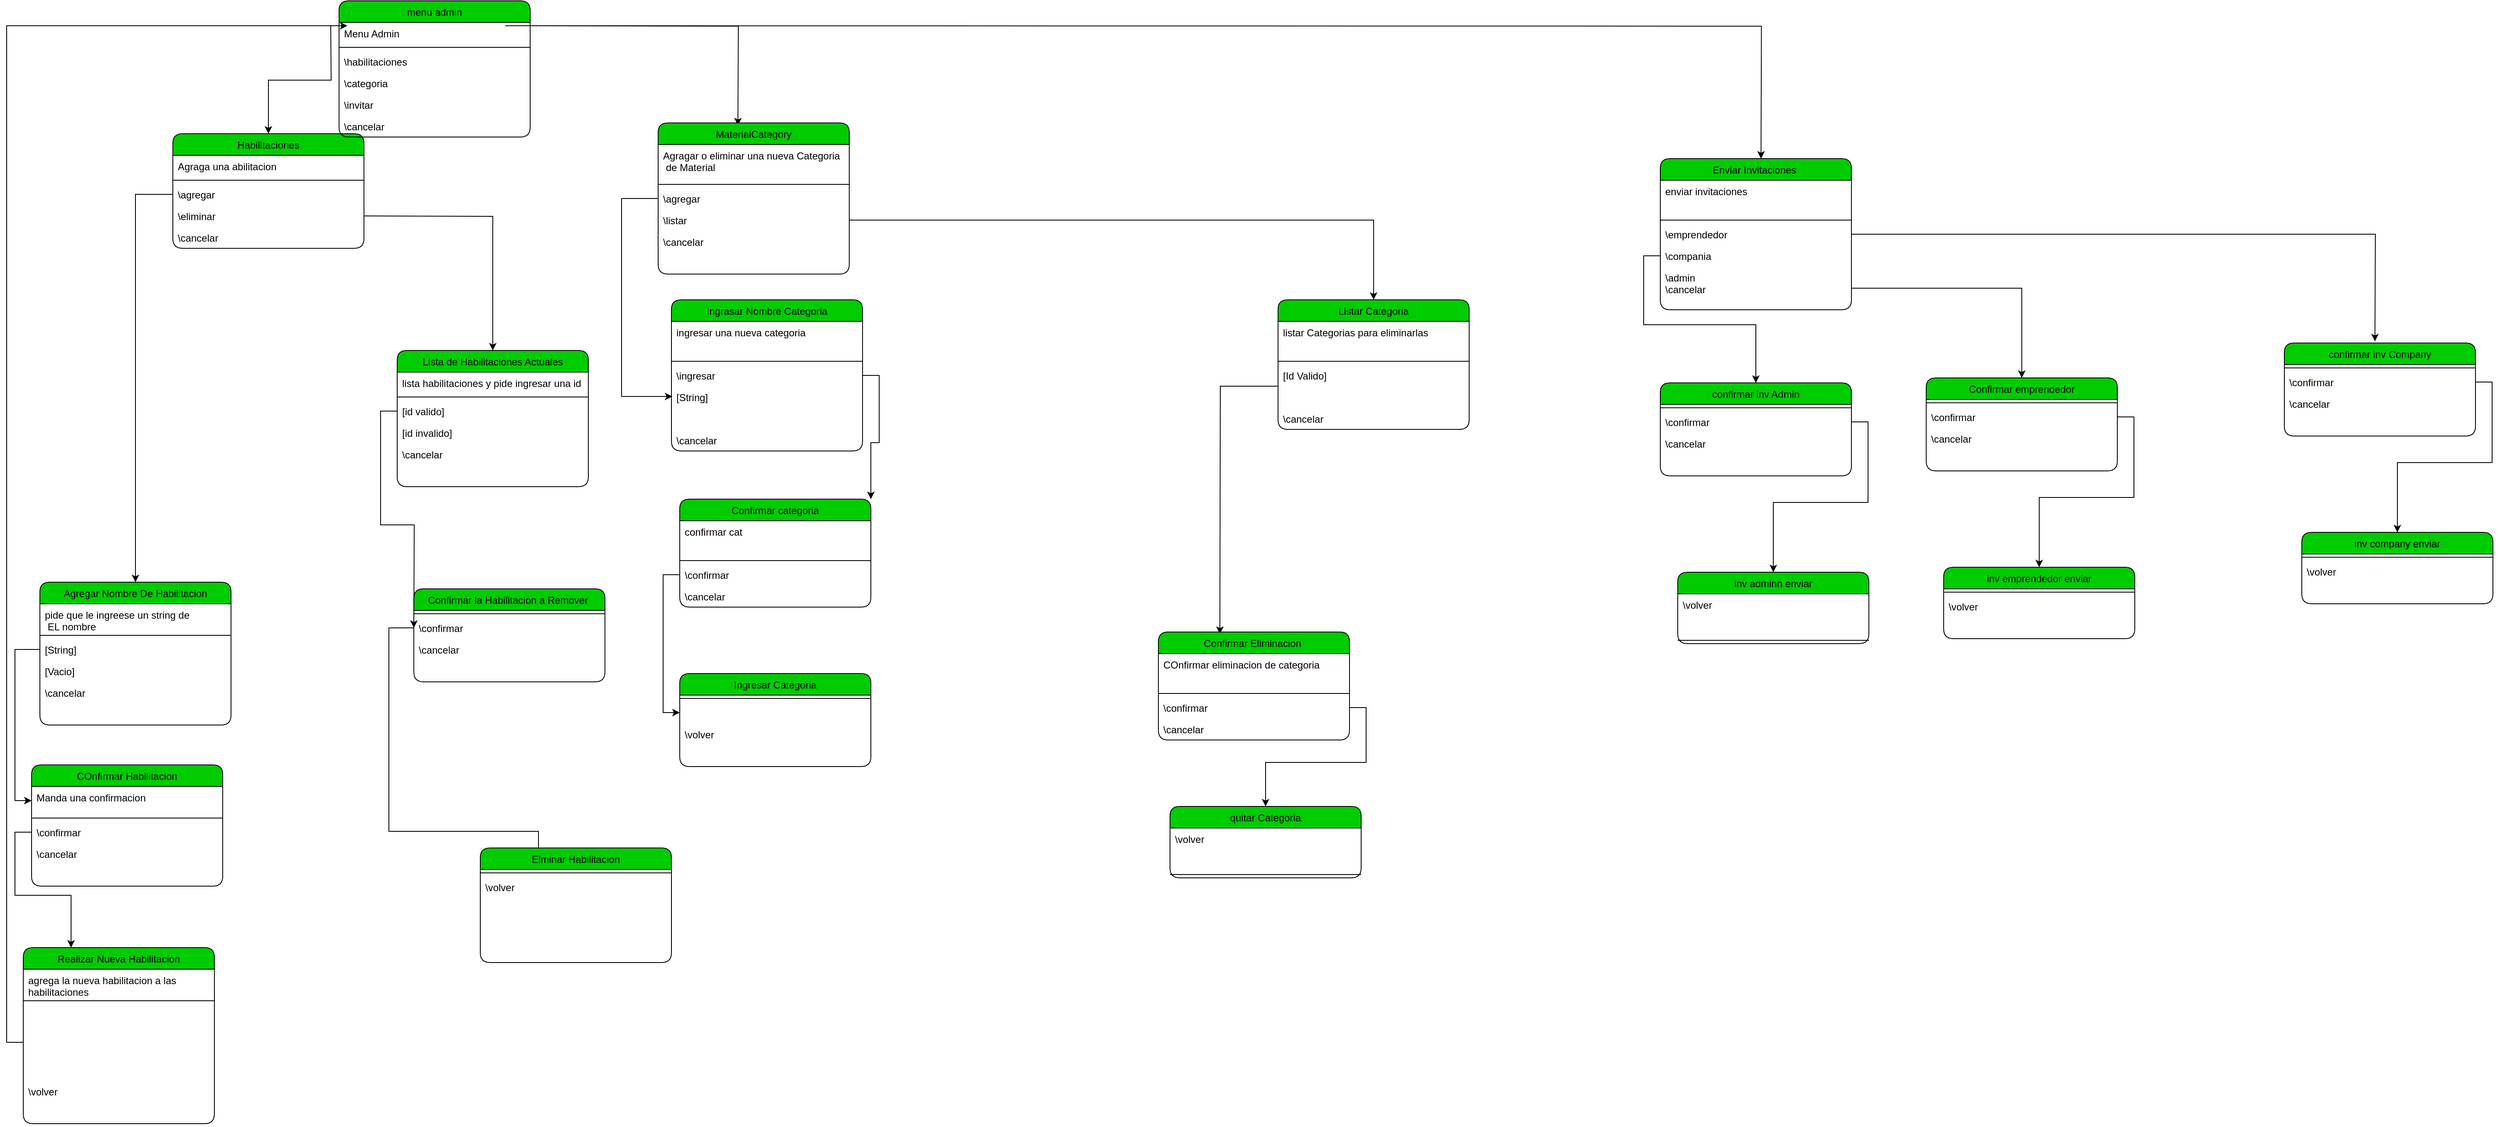 <mxfile>
    <diagram id="mPKJ3FenNkRVNyLMQ8Y0" name="Page-1">
        <mxGraphModel dx="1631" dy="470" grid="1" gridSize="10" guides="1" tooltips="1" connect="1" arrows="1" fold="1" page="1" pageScale="1" pageWidth="827" pageHeight="1169" math="0" shadow="0">
            <root>
                <mxCell id="0"/>
                <mxCell id="1" parent="0"/>
                <mxCell id="11" style="edgeStyle=orthogonalEdgeStyle;rounded=0;orthogonalLoop=1;jettySize=auto;html=1;" parent="1" target="3" edge="1">
                    <mxGeometry relative="1" as="geometry">
                        <mxPoint x="130" y="30" as="sourcePoint"/>
                    </mxGeometry>
                </mxCell>
                <mxCell id="28" style="edgeStyle=orthogonalEdgeStyle;rounded=0;orthogonalLoop=1;jettySize=auto;html=1;" parent="1" edge="1">
                    <mxGeometry relative="1" as="geometry">
                        <mxPoint x="620" y="150" as="targetPoint"/>
                        <mxPoint x="340" y="30" as="sourcePoint"/>
                    </mxGeometry>
                </mxCell>
                <mxCell id="123" style="edgeStyle=orthogonalEdgeStyle;rounded=0;orthogonalLoop=1;jettySize=auto;html=1;" parent="1" edge="1">
                    <mxGeometry relative="1" as="geometry">
                        <mxPoint x="1851.176" y="190" as="targetPoint"/>
                        <mxPoint x="380" y="30" as="sourcePoint"/>
                    </mxGeometry>
                </mxCell>
                <mxCell id="3" value="Habilitaciones" style="swimlane;fontStyle=0;childLayout=stackLayout;horizontal=1;startSize=26;fillColor=#00CC00;horizontalStack=0;resizeParent=1;resizeParentMax=0;resizeLast=0;collapsible=1;marginBottom=0;rounded=1;" parent="1" vertex="1">
                    <mxGeometry x="-60" y="160" width="230" height="138" as="geometry"/>
                </mxCell>
                <mxCell id="4" value="Agraga una abilitacion " style="text;strokeColor=none;fillColor=none;align=left;verticalAlign=top;spacingLeft=4;spacingRight=4;overflow=hidden;rotatable=0;points=[[0,0.5],[1,0.5]];portConstraint=eastwest;" parent="3" vertex="1">
                    <mxGeometry y="26" width="230" height="26" as="geometry"/>
                </mxCell>
                <mxCell id="5" value="" style="line;strokeWidth=1;fillColor=none;align=left;verticalAlign=middle;spacingTop=-1;spacingLeft=3;spacingRight=3;rotatable=0;labelPosition=right;points=[];portConstraint=eastwest;rounded=1;" parent="3" vertex="1">
                    <mxGeometry y="52" width="230" height="8" as="geometry"/>
                </mxCell>
                <mxCell id="6" value="\agregar" style="text;strokeColor=none;fillColor=none;align=left;verticalAlign=top;spacingLeft=4;spacingRight=4;overflow=hidden;rotatable=0;points=[[0,0.5],[1,0.5]];portConstraint=eastwest;" parent="3" vertex="1">
                    <mxGeometry y="60" width="230" height="26" as="geometry"/>
                </mxCell>
                <mxCell id="160" value="\eliminar" style="text;strokeColor=none;fillColor=none;align=left;verticalAlign=top;spacingLeft=4;spacingRight=4;overflow=hidden;rotatable=0;points=[[0,0.5],[1,0.5]];portConstraint=eastwest;" parent="3" vertex="1">
                    <mxGeometry y="86" width="230" height="26" as="geometry"/>
                </mxCell>
                <mxCell id="8" value="\cancelar" style="text;strokeColor=none;fillColor=none;align=left;verticalAlign=top;spacingLeft=4;spacingRight=4;overflow=hidden;rotatable=0;points=[[0,0.5],[1,0.5]];portConstraint=eastwest;" parent="3" vertex="1">
                    <mxGeometry y="112" width="230" height="26" as="geometry"/>
                </mxCell>
                <mxCell id="12" value="Lista de Habilitaciones Actuales" style="swimlane;fontStyle=0;childLayout=stackLayout;horizontal=1;startSize=26;fillColor=#00CC00;horizontalStack=0;resizeParent=1;resizeParentMax=0;resizeLast=0;collapsible=1;marginBottom=0;rounded=1;" parent="1" vertex="1">
                    <mxGeometry x="210" y="421" width="230" height="164" as="geometry"/>
                </mxCell>
                <mxCell id="13" value="lista habilitaciones y pide ingresar una id" style="text;strokeColor=none;fillColor=none;align=left;verticalAlign=top;spacingLeft=4;spacingRight=4;overflow=hidden;rotatable=0;points=[[0,0.5],[1,0.5]];portConstraint=eastwest;" parent="12" vertex="1">
                    <mxGeometry y="26" width="230" height="26" as="geometry"/>
                </mxCell>
                <mxCell id="14" value="" style="line;strokeWidth=1;fillColor=none;align=left;verticalAlign=middle;spacingTop=-1;spacingLeft=3;spacingRight=3;rotatable=0;labelPosition=right;points=[];portConstraint=eastwest;rounded=1;" parent="12" vertex="1">
                    <mxGeometry y="52" width="230" height="8" as="geometry"/>
                </mxCell>
                <mxCell id="15" value="[id valido]" style="text;strokeColor=none;fillColor=none;align=left;verticalAlign=top;spacingLeft=4;spacingRight=4;overflow=hidden;rotatable=0;points=[[0,0.5],[1,0.5]];portConstraint=eastwest;" parent="12" vertex="1">
                    <mxGeometry y="60" width="230" height="26" as="geometry"/>
                </mxCell>
                <mxCell id="16" value="[id invalido]" style="text;strokeColor=none;fillColor=none;align=left;verticalAlign=top;spacingLeft=4;spacingRight=4;overflow=hidden;rotatable=0;points=[[0,0.5],[1,0.5]];portConstraint=eastwest;" parent="12" vertex="1">
                    <mxGeometry y="86" width="230" height="26" as="geometry"/>
                </mxCell>
                <mxCell id="17" value="\cancelar" style="text;strokeColor=none;fillColor=none;align=left;verticalAlign=top;spacingLeft=4;spacingRight=4;overflow=hidden;rotatable=0;points=[[0,0.5],[1,0.5]];portConstraint=eastwest;" parent="12" vertex="1">
                    <mxGeometry y="112" width="230" height="52" as="geometry"/>
                </mxCell>
                <mxCell id="26" style="edgeStyle=orthogonalEdgeStyle;rounded=0;orthogonalLoop=1;jettySize=auto;html=1;entryX=0.5;entryY=0;entryDx=0;entryDy=0;" parent="1" source="6" target="36" edge="1">
                    <mxGeometry relative="1" as="geometry">
                        <mxPoint x="-102.5" y="421" as="targetPoint"/>
                    </mxGeometry>
                </mxCell>
                <mxCell id="27" style="edgeStyle=orthogonalEdgeStyle;rounded=0;orthogonalLoop=1;jettySize=auto;html=1;" parent="1" target="12" edge="1">
                    <mxGeometry relative="1" as="geometry">
                        <mxPoint x="170" y="259.0" as="sourcePoint"/>
                    </mxGeometry>
                </mxCell>
                <mxCell id="29" value="MaterialCategory" style="swimlane;fontStyle=0;childLayout=stackLayout;horizontal=1;startSize=26;fillColor=#00CC00;horizontalStack=0;resizeParent=1;resizeParentMax=0;resizeLast=0;collapsible=1;marginBottom=0;rounded=1;" parent="1" vertex="1">
                    <mxGeometry x="524" y="147" width="230" height="182" as="geometry"/>
                </mxCell>
                <mxCell id="30" value="Agragar o eliminar una nueva Categoria&#10; de Material" style="text;strokeColor=none;fillColor=none;align=left;verticalAlign=top;spacingLeft=4;spacingRight=4;overflow=hidden;rotatable=0;points=[[0,0.5],[1,0.5]];portConstraint=eastwest;" parent="29" vertex="1">
                    <mxGeometry y="26" width="230" height="44" as="geometry"/>
                </mxCell>
                <mxCell id="31" value="" style="line;strokeWidth=1;fillColor=none;align=left;verticalAlign=middle;spacingTop=-1;spacingLeft=3;spacingRight=3;rotatable=0;labelPosition=right;points=[];portConstraint=eastwest;rounded=1;" parent="29" vertex="1">
                    <mxGeometry y="70" width="230" height="8" as="geometry"/>
                </mxCell>
                <mxCell id="32" value="\agregar" style="text;strokeColor=none;fillColor=none;align=left;verticalAlign=top;spacingLeft=4;spacingRight=4;overflow=hidden;rotatable=0;points=[[0,0.5],[1,0.5]];portConstraint=eastwest;" parent="29" vertex="1">
                    <mxGeometry y="78" width="230" height="26" as="geometry"/>
                </mxCell>
                <mxCell id="33" value="\listar " style="text;strokeColor=none;fillColor=none;align=left;verticalAlign=top;spacingLeft=4;spacingRight=4;overflow=hidden;rotatable=0;points=[[0,0.5],[1,0.5]];portConstraint=eastwest;" parent="29" vertex="1">
                    <mxGeometry y="104" width="230" height="26" as="geometry"/>
                </mxCell>
                <mxCell id="34" value="\cancelar" style="text;strokeColor=none;fillColor=none;align=left;verticalAlign=top;spacingLeft=4;spacingRight=4;overflow=hidden;rotatable=0;points=[[0,0.5],[1,0.5]];portConstraint=eastwest;" parent="29" vertex="1">
                    <mxGeometry y="130" width="230" height="52" as="geometry"/>
                </mxCell>
                <mxCell id="36" value="Agregar Nombre De Habilitacion" style="swimlane;fontStyle=0;childLayout=stackLayout;horizontal=1;startSize=26;fillColor=#00CC00;horizontalStack=0;resizeParent=1;resizeParentMax=0;resizeLast=0;collapsible=1;marginBottom=0;rounded=1;" parent="1" vertex="1">
                    <mxGeometry x="-220" y="700" width="230" height="172" as="geometry"/>
                </mxCell>
                <mxCell id="37" value="pide que le ingreese un string de&#10; EL nombre " style="text;strokeColor=none;fillColor=none;align=left;verticalAlign=top;spacingLeft=4;spacingRight=4;overflow=hidden;rotatable=0;points=[[0,0.5],[1,0.5]];portConstraint=eastwest;" parent="36" vertex="1">
                    <mxGeometry y="26" width="230" height="34" as="geometry"/>
                </mxCell>
                <mxCell id="38" value="" style="line;strokeWidth=1;fillColor=none;align=left;verticalAlign=middle;spacingTop=-1;spacingLeft=3;spacingRight=3;rotatable=0;labelPosition=right;points=[];portConstraint=eastwest;rounded=1;" parent="36" vertex="1">
                    <mxGeometry y="60" width="230" height="8" as="geometry"/>
                </mxCell>
                <mxCell id="39" value="[String]" style="text;strokeColor=none;fillColor=none;align=left;verticalAlign=top;spacingLeft=4;spacingRight=4;overflow=hidden;rotatable=0;points=[[0,0.5],[1,0.5]];portConstraint=eastwest;" parent="36" vertex="1">
                    <mxGeometry y="68" width="230" height="26" as="geometry"/>
                </mxCell>
                <mxCell id="40" value="[Vacio]" style="text;strokeColor=none;fillColor=none;align=left;verticalAlign=top;spacingLeft=4;spacingRight=4;overflow=hidden;rotatable=0;points=[[0,0.5],[1,0.5]];portConstraint=eastwest;" parent="36" vertex="1">
                    <mxGeometry y="94" width="230" height="26" as="geometry"/>
                </mxCell>
                <mxCell id="41" value="\cancelar" style="text;strokeColor=none;fillColor=none;align=left;verticalAlign=top;spacingLeft=4;spacingRight=4;overflow=hidden;rotatable=0;points=[[0,0.5],[1,0.5]];portConstraint=eastwest;" parent="36" vertex="1">
                    <mxGeometry y="120" width="230" height="52" as="geometry"/>
                </mxCell>
                <mxCell id="45" value="COnfirmar Habilitacion" style="swimlane;fontStyle=0;childLayout=stackLayout;horizontal=1;startSize=26;fillColor=#00CC00;horizontalStack=0;resizeParent=1;resizeParentMax=0;resizeLast=0;collapsible=1;marginBottom=0;rounded=1;" parent="1" vertex="1">
                    <mxGeometry x="-230" y="920" width="230" height="146" as="geometry"/>
                </mxCell>
                <mxCell id="46" value="Manda una confirmacion " style="text;strokeColor=none;fillColor=none;align=left;verticalAlign=top;spacingLeft=4;spacingRight=4;overflow=hidden;rotatable=0;points=[[0,0.5],[1,0.5]];portConstraint=eastwest;" parent="45" vertex="1">
                    <mxGeometry y="26" width="230" height="34" as="geometry"/>
                </mxCell>
                <mxCell id="47" value="" style="line;strokeWidth=1;fillColor=none;align=left;verticalAlign=middle;spacingTop=-1;spacingLeft=3;spacingRight=3;rotatable=0;labelPosition=right;points=[];portConstraint=eastwest;rounded=1;" parent="45" vertex="1">
                    <mxGeometry y="60" width="230" height="8" as="geometry"/>
                </mxCell>
                <mxCell id="48" value="\confirmar" style="text;strokeColor=none;fillColor=none;align=left;verticalAlign=top;spacingLeft=4;spacingRight=4;overflow=hidden;rotatable=0;points=[[0,0.5],[1,0.5]];portConstraint=eastwest;" parent="45" vertex="1">
                    <mxGeometry y="68" width="230" height="26" as="geometry"/>
                </mxCell>
                <mxCell id="50" value="\cancelar" style="text;strokeColor=none;fillColor=none;align=left;verticalAlign=top;spacingLeft=4;spacingRight=4;overflow=hidden;rotatable=0;points=[[0,0.5],[1,0.5]];portConstraint=eastwest;" parent="45" vertex="1">
                    <mxGeometry y="94" width="230" height="52" as="geometry"/>
                </mxCell>
                <mxCell id="51" value="Realizar Nueva Habilitacion" style="swimlane;fontStyle=0;childLayout=stackLayout;horizontal=1;startSize=26;fillColor=#00CC00;horizontalStack=0;resizeParent=1;resizeParentMax=0;resizeLast=0;collapsible=1;marginBottom=0;rounded=1;" parent="1" vertex="1">
                    <mxGeometry x="-240" y="1140" width="230" height="212" as="geometry"/>
                </mxCell>
                <mxCell id="52" value="agrega la nueva habilitacion a las&#10;habilitaciones" style="text;strokeColor=none;fillColor=none;align=left;verticalAlign=top;spacingLeft=4;spacingRight=4;overflow=hidden;rotatable=0;points=[[0,0.5],[1,0.5]];portConstraint=eastwest;" parent="51" vertex="1">
                    <mxGeometry y="26" width="230" height="34" as="geometry"/>
                </mxCell>
                <mxCell id="53" value="" style="line;strokeWidth=1;fillColor=none;align=left;verticalAlign=middle;spacingTop=-1;spacingLeft=3;spacingRight=3;rotatable=0;labelPosition=right;points=[];portConstraint=eastwest;rounded=1;" parent="51" vertex="1">
                    <mxGeometry y="60" width="230" height="8" as="geometry"/>
                </mxCell>
                <mxCell id="56" value="&#10;&#10;&#10;&#10;&#10;" style="text;strokeColor=none;fillColor=none;align=left;verticalAlign=top;spacingLeft=4;spacingRight=4;overflow=hidden;rotatable=0;points=[[0,0.5],[1,0.5]];portConstraint=eastwest;" parent="51" vertex="1">
                    <mxGeometry y="68" width="230" height="92" as="geometry"/>
                </mxCell>
                <mxCell id="161" value="\volver" style="text;strokeColor=none;fillColor=none;align=left;verticalAlign=top;spacingLeft=4;spacingRight=4;overflow=hidden;rotatable=0;points=[[0,0.5],[1,0.5]];portConstraint=eastwest;" parent="51" vertex="1">
                    <mxGeometry y="160" width="230" height="52" as="geometry"/>
                </mxCell>
                <mxCell id="58" style="edgeStyle=orthogonalEdgeStyle;rounded=0;orthogonalLoop=1;jettySize=auto;html=1;entryX=0;entryY=0.5;entryDx=0;entryDy=0;" parent="1" source="39" target="46" edge="1">
                    <mxGeometry relative="1" as="geometry"/>
                </mxCell>
                <mxCell id="59" style="edgeStyle=orthogonalEdgeStyle;rounded=0;orthogonalLoop=1;jettySize=auto;html=1;entryX=0.25;entryY=0;entryDx=0;entryDy=0;" parent="1" source="48" target="51" edge="1">
                    <mxGeometry relative="1" as="geometry"/>
                </mxCell>
                <mxCell id="60" style="edgeStyle=orthogonalEdgeStyle;rounded=0;orthogonalLoop=1;jettySize=auto;html=1;" parent="1" source="56" edge="1">
                    <mxGeometry relative="1" as="geometry">
                        <mxPoint x="150" y="30" as="targetPoint"/>
                        <Array as="points">
                            <mxPoint x="-260" y="1254"/>
                            <mxPoint x="-260" y="30"/>
                        </Array>
                    </mxGeometry>
                </mxCell>
                <mxCell id="61" value="Confirmar la Habilitacion a Remover " style="swimlane;fontStyle=0;childLayout=stackLayout;horizontal=1;startSize=26;fillColor=#00CC00;horizontalStack=0;resizeParent=1;resizeParentMax=0;resizeLast=0;collapsible=1;marginBottom=0;rounded=1;" parent="1" vertex="1">
                    <mxGeometry x="230" y="708" width="230" height="112" as="geometry"/>
                </mxCell>
                <mxCell id="63" value="" style="line;strokeWidth=1;fillColor=none;align=left;verticalAlign=middle;spacingTop=-1;spacingLeft=3;spacingRight=3;rotatable=0;labelPosition=right;points=[];portConstraint=eastwest;rounded=1;" parent="61" vertex="1">
                    <mxGeometry y="26" width="230" height="8" as="geometry"/>
                </mxCell>
                <mxCell id="65" value="\confirmar " style="text;strokeColor=none;fillColor=none;align=left;verticalAlign=top;spacingLeft=4;spacingRight=4;overflow=hidden;rotatable=0;points=[[0,0.5],[1,0.5]];portConstraint=eastwest;" parent="61" vertex="1">
                    <mxGeometry y="34" width="230" height="26" as="geometry"/>
                </mxCell>
                <mxCell id="66" value="\cancelar" style="text;strokeColor=none;fillColor=none;align=left;verticalAlign=top;spacingLeft=4;spacingRight=4;overflow=hidden;rotatable=0;points=[[0,0.5],[1,0.5]];portConstraint=eastwest;" parent="61" vertex="1">
                    <mxGeometry y="60" width="230" height="52" as="geometry"/>
                </mxCell>
                <mxCell id="68" style="edgeStyle=orthogonalEdgeStyle;rounded=0;orthogonalLoop=1;jettySize=auto;html=1;entryX=0;entryY=0.5;entryDx=0;entryDy=0;" parent="1" source="15" edge="1">
                    <mxGeometry relative="1" as="geometry">
                        <mxPoint x="230" y="755" as="targetPoint"/>
                    </mxGeometry>
                </mxCell>
                <mxCell id="69" style="edgeStyle=orthogonalEdgeStyle;rounded=0;orthogonalLoop=1;jettySize=auto;html=1;" parent="1" source="65" edge="1">
                    <mxGeometry relative="1" as="geometry">
                        <mxPoint x="380" y="1030" as="targetPoint"/>
                        <Array as="points">
                            <mxPoint x="200" y="755"/>
                            <mxPoint x="200" y="1000"/>
                        </Array>
                    </mxGeometry>
                </mxCell>
                <mxCell id="70" value="Elminar Habilitacion" style="swimlane;fontStyle=0;childLayout=stackLayout;horizontal=1;startSize=26;fillColor=#00CC00;horizontalStack=0;resizeParent=1;resizeParentMax=0;resizeLast=0;collapsible=1;marginBottom=0;rounded=1;" parent="1" vertex="1">
                    <mxGeometry x="310" y="1020" width="230" height="138" as="geometry"/>
                </mxCell>
                <mxCell id="71" value="" style="line;strokeWidth=1;fillColor=none;align=left;verticalAlign=middle;spacingTop=-1;spacingLeft=3;spacingRight=3;rotatable=0;labelPosition=right;points=[];portConstraint=eastwest;rounded=1;" parent="70" vertex="1">
                    <mxGeometry y="26" width="230" height="8" as="geometry"/>
                </mxCell>
                <mxCell id="162" value="\volver" style="text;strokeColor=none;fillColor=none;align=left;verticalAlign=top;spacingLeft=4;spacingRight=4;overflow=hidden;rotatable=0;points=[[0,0.5],[1,0.5]];portConstraint=eastwest;" parent="70" vertex="1">
                    <mxGeometry y="34" width="230" height="52" as="geometry"/>
                </mxCell>
                <mxCell id="73" value="&#10;&#10;" style="text;strokeColor=none;fillColor=none;align=left;verticalAlign=top;spacingLeft=4;spacingRight=4;overflow=hidden;rotatable=0;points=[[0,0.5],[1,0.5]];portConstraint=eastwest;" parent="70" vertex="1">
                    <mxGeometry y="86" width="230" height="52" as="geometry"/>
                </mxCell>
                <mxCell id="74" value="Ingrasar Nombre Categoria" style="swimlane;fontStyle=0;childLayout=stackLayout;horizontal=1;startSize=26;fillColor=#00CC00;horizontalStack=0;resizeParent=1;resizeParentMax=0;resizeLast=0;collapsible=1;marginBottom=0;rounded=1;" parent="1" vertex="1">
                    <mxGeometry x="540" y="360" width="230" height="182" as="geometry"/>
                </mxCell>
                <mxCell id="75" value="ingresar una nueva categoria" style="text;strokeColor=none;fillColor=none;align=left;verticalAlign=top;spacingLeft=4;spacingRight=4;overflow=hidden;rotatable=0;points=[[0,0.5],[1,0.5]];portConstraint=eastwest;" parent="74" vertex="1">
                    <mxGeometry y="26" width="230" height="44" as="geometry"/>
                </mxCell>
                <mxCell id="76" value="" style="line;strokeWidth=1;fillColor=none;align=left;verticalAlign=middle;spacingTop=-1;spacingLeft=3;spacingRight=3;rotatable=0;labelPosition=right;points=[];portConstraint=eastwest;rounded=1;" parent="74" vertex="1">
                    <mxGeometry y="70" width="230" height="8" as="geometry"/>
                </mxCell>
                <mxCell id="78" value="\ingresar &#10;" style="text;strokeColor=none;fillColor=none;align=left;verticalAlign=top;spacingLeft=4;spacingRight=4;overflow=hidden;rotatable=0;points=[[0,0.5],[1,0.5]];portConstraint=eastwest;" parent="74" vertex="1">
                    <mxGeometry y="78" width="230" height="26" as="geometry"/>
                </mxCell>
                <mxCell id="79" value="[String]" style="text;strokeColor=none;fillColor=none;align=left;verticalAlign=top;spacingLeft=4;spacingRight=4;overflow=hidden;rotatable=0;points=[[0,0.5],[1,0.5]];portConstraint=eastwest;" parent="74" vertex="1">
                    <mxGeometry y="104" width="230" height="52" as="geometry"/>
                </mxCell>
                <mxCell id="81" value="\cancelar" style="text;strokeColor=none;fillColor=none;align=left;verticalAlign=top;spacingLeft=4;spacingRight=4;overflow=hidden;rotatable=0;points=[[0,0.5],[1,0.5]];portConstraint=eastwest;" parent="74" vertex="1">
                    <mxGeometry y="156" width="230" height="26" as="geometry"/>
                </mxCell>
                <mxCell id="80" style="edgeStyle=orthogonalEdgeStyle;rounded=0;orthogonalLoop=1;jettySize=auto;html=1;entryX=0.005;entryY=0.239;entryDx=0;entryDy=0;entryPerimeter=0;" parent="1" source="32" target="79" edge="1">
                    <mxGeometry relative="1" as="geometry">
                        <mxPoint x="530" y="520" as="targetPoint"/>
                        <Array as="points">
                            <mxPoint x="480" y="238"/>
                            <mxPoint x="480" y="476"/>
                        </Array>
                    </mxGeometry>
                </mxCell>
                <mxCell id="83" value="Confirmar categoria" style="swimlane;fontStyle=0;childLayout=stackLayout;horizontal=1;startSize=26;fillColor=#00CC00;horizontalStack=0;resizeParent=1;resizeParentMax=0;resizeLast=0;collapsible=1;marginBottom=0;rounded=1;" parent="1" vertex="1">
                    <mxGeometry x="550" y="600" width="230" height="130" as="geometry"/>
                </mxCell>
                <mxCell id="84" value="confirmar cat" style="text;strokeColor=none;fillColor=none;align=left;verticalAlign=top;spacingLeft=4;spacingRight=4;overflow=hidden;rotatable=0;points=[[0,0.5],[1,0.5]];portConstraint=eastwest;" parent="83" vertex="1">
                    <mxGeometry y="26" width="230" height="44" as="geometry"/>
                </mxCell>
                <mxCell id="85" value="" style="line;strokeWidth=1;fillColor=none;align=left;verticalAlign=middle;spacingTop=-1;spacingLeft=3;spacingRight=3;rotatable=0;labelPosition=right;points=[];portConstraint=eastwest;rounded=1;" parent="83" vertex="1">
                    <mxGeometry y="70" width="230" height="8" as="geometry"/>
                </mxCell>
                <mxCell id="86" value="\confirmar" style="text;strokeColor=none;fillColor=none;align=left;verticalAlign=top;spacingLeft=4;spacingRight=4;overflow=hidden;rotatable=0;points=[[0,0.5],[1,0.5]];portConstraint=eastwest;" parent="83" vertex="1">
                    <mxGeometry y="78" width="230" height="26" as="geometry"/>
                </mxCell>
                <mxCell id="88" value="\cancelar" style="text;strokeColor=none;fillColor=none;align=left;verticalAlign=top;spacingLeft=4;spacingRight=4;overflow=hidden;rotatable=0;points=[[0,0.5],[1,0.5]];portConstraint=eastwest;" parent="83" vertex="1">
                    <mxGeometry y="104" width="230" height="26" as="geometry"/>
                </mxCell>
                <mxCell id="90" style="edgeStyle=orthogonalEdgeStyle;rounded=0;orthogonalLoop=1;jettySize=auto;html=1;entryX=1;entryY=0;entryDx=0;entryDy=0;" parent="1" source="78" target="83" edge="1">
                    <mxGeometry relative="1" as="geometry"/>
                </mxCell>
                <mxCell id="91" value="Ingresar Categoria" style="swimlane;fontStyle=0;childLayout=stackLayout;horizontal=1;startSize=26;fillColor=#00CC00;horizontalStack=0;resizeParent=1;resizeParentMax=0;resizeLast=0;collapsible=1;marginBottom=0;rounded=1;" parent="1" vertex="1">
                    <mxGeometry x="550" y="810" width="230" height="112" as="geometry"/>
                </mxCell>
                <mxCell id="93" value="" style="line;strokeWidth=1;fillColor=none;align=left;verticalAlign=middle;spacingTop=-1;spacingLeft=3;spacingRight=3;rotatable=0;labelPosition=right;points=[];portConstraint=eastwest;rounded=1;" parent="91" vertex="1">
                    <mxGeometry y="26" width="230" height="8" as="geometry"/>
                </mxCell>
                <mxCell id="95" value="&#10;&#10;&#10;" style="text;strokeColor=none;fillColor=none;align=left;verticalAlign=top;spacingLeft=4;spacingRight=4;overflow=hidden;rotatable=0;points=[[0,0.5],[1,0.5]];portConstraint=eastwest;" parent="91" vertex="1">
                    <mxGeometry y="34" width="230" height="26" as="geometry"/>
                </mxCell>
                <mxCell id="163" value="\volver" style="text;strokeColor=none;fillColor=none;align=left;verticalAlign=top;spacingLeft=4;spacingRight=4;overflow=hidden;rotatable=0;points=[[0,0.5],[1,0.5]];portConstraint=eastwest;" parent="91" vertex="1">
                    <mxGeometry y="60" width="230" height="52" as="geometry"/>
                </mxCell>
                <mxCell id="96" style="edgeStyle=orthogonalEdgeStyle;rounded=0;orthogonalLoop=1;jettySize=auto;html=1;entryX=0;entryY=0.5;entryDx=0;entryDy=0;" parent="1" source="86" target="95" edge="1">
                    <mxGeometry relative="1" as="geometry"/>
                </mxCell>
                <mxCell id="97" value="Listar Categoria" style="swimlane;fontStyle=0;childLayout=stackLayout;horizontal=1;startSize=26;fillColor=#00CC00;horizontalStack=0;resizeParent=1;resizeParentMax=0;resizeLast=0;collapsible=1;marginBottom=0;rounded=1;" parent="1" vertex="1">
                    <mxGeometry x="1270" y="360" width="230" height="156" as="geometry"/>
                </mxCell>
                <mxCell id="98" value="listar Categorias para eliminarlas" style="text;strokeColor=none;fillColor=none;align=left;verticalAlign=top;spacingLeft=4;spacingRight=4;overflow=hidden;rotatable=0;points=[[0,0.5],[1,0.5]];portConstraint=eastwest;" parent="97" vertex="1">
                    <mxGeometry y="26" width="230" height="44" as="geometry"/>
                </mxCell>
                <mxCell id="99" value="" style="line;strokeWidth=1;fillColor=none;align=left;verticalAlign=middle;spacingTop=-1;spacingLeft=3;spacingRight=3;rotatable=0;labelPosition=right;points=[];portConstraint=eastwest;rounded=1;" parent="97" vertex="1">
                    <mxGeometry y="70" width="230" height="8" as="geometry"/>
                </mxCell>
                <mxCell id="101" value="[Id Valido]" style="text;strokeColor=none;fillColor=none;align=left;verticalAlign=top;spacingLeft=4;spacingRight=4;overflow=hidden;rotatable=0;points=[[0,0.5],[1,0.5]];portConstraint=eastwest;" parent="97" vertex="1">
                    <mxGeometry y="78" width="230" height="52" as="geometry"/>
                </mxCell>
                <mxCell id="102" value="\cancelar" style="text;strokeColor=none;fillColor=none;align=left;verticalAlign=top;spacingLeft=4;spacingRight=4;overflow=hidden;rotatable=0;points=[[0,0.5],[1,0.5]];portConstraint=eastwest;" parent="97" vertex="1">
                    <mxGeometry y="130" width="230" height="26" as="geometry"/>
                </mxCell>
                <mxCell id="103" style="edgeStyle=orthogonalEdgeStyle;rounded=0;orthogonalLoop=1;jettySize=auto;html=1;" parent="1" source="33" target="97" edge="1">
                    <mxGeometry relative="1" as="geometry"/>
                </mxCell>
                <mxCell id="104" style="edgeStyle=orthogonalEdgeStyle;rounded=0;orthogonalLoop=1;jettySize=auto;html=1;" parent="1" source="101" edge="1">
                    <mxGeometry relative="1" as="geometry">
                        <mxPoint x="1200.0" y="762.353" as="targetPoint"/>
                    </mxGeometry>
                </mxCell>
                <mxCell id="105" value="Confirmar Eliminacion " style="swimlane;fontStyle=0;childLayout=stackLayout;horizontal=1;startSize=26;fillColor=#00CC00;horizontalStack=0;resizeParent=1;resizeParentMax=0;resizeLast=0;collapsible=1;marginBottom=0;rounded=1;" parent="1" vertex="1">
                    <mxGeometry x="1126" y="760" width="230" height="130" as="geometry"/>
                </mxCell>
                <mxCell id="106" value="COnfirmar eliminacion de categoria" style="text;strokeColor=none;fillColor=none;align=left;verticalAlign=top;spacingLeft=4;spacingRight=4;overflow=hidden;rotatable=0;points=[[0,0.5],[1,0.5]];portConstraint=eastwest;" parent="105" vertex="1">
                    <mxGeometry y="26" width="230" height="44" as="geometry"/>
                </mxCell>
                <mxCell id="107" value="" style="line;strokeWidth=1;fillColor=none;align=left;verticalAlign=middle;spacingTop=-1;spacingLeft=3;spacingRight=3;rotatable=0;labelPosition=right;points=[];portConstraint=eastwest;rounded=1;" parent="105" vertex="1">
                    <mxGeometry y="70" width="230" height="8" as="geometry"/>
                </mxCell>
                <mxCell id="108" value="\confirmar" style="text;strokeColor=none;fillColor=none;align=left;verticalAlign=top;spacingLeft=4;spacingRight=4;overflow=hidden;rotatable=0;points=[[0,0.5],[1,0.5]];portConstraint=eastwest;" parent="105" vertex="1">
                    <mxGeometry y="78" width="230" height="26" as="geometry"/>
                </mxCell>
                <mxCell id="110" value="\cancelar" style="text;strokeColor=none;fillColor=none;align=left;verticalAlign=top;spacingLeft=4;spacingRight=4;overflow=hidden;rotatable=0;points=[[0,0.5],[1,0.5]];portConstraint=eastwest;" parent="105" vertex="1">
                    <mxGeometry y="104" width="230" height="26" as="geometry"/>
                </mxCell>
                <mxCell id="111" value="quitar Categoria" style="swimlane;fontStyle=0;childLayout=stackLayout;horizontal=1;startSize=26;fillColor=#00CC00;horizontalStack=0;resizeParent=1;resizeParentMax=0;resizeLast=0;collapsible=1;marginBottom=0;rounded=1;" parent="1" vertex="1">
                    <mxGeometry x="1140" y="970" width="230" height="86" as="geometry"/>
                </mxCell>
                <mxCell id="164" value="\volver" style="text;strokeColor=none;fillColor=none;align=left;verticalAlign=top;spacingLeft=4;spacingRight=4;overflow=hidden;rotatable=0;points=[[0,0.5],[1,0.5]];portConstraint=eastwest;" parent="111" vertex="1">
                    <mxGeometry y="26" width="230" height="52" as="geometry"/>
                </mxCell>
                <mxCell id="113" value="" style="line;strokeWidth=1;fillColor=none;align=left;verticalAlign=middle;spacingTop=-1;spacingLeft=3;spacingRight=3;rotatable=0;labelPosition=right;points=[];portConstraint=eastwest;rounded=1;" parent="111" vertex="1">
                    <mxGeometry y="78" width="230" height="8" as="geometry"/>
                </mxCell>
                <mxCell id="116" style="edgeStyle=orthogonalEdgeStyle;rounded=0;orthogonalLoop=1;jettySize=auto;html=1;" parent="1" source="108" target="111" edge="1">
                    <mxGeometry relative="1" as="geometry"/>
                </mxCell>
                <mxCell id="117" value="Enviar Invitaciones " style="swimlane;fontStyle=0;childLayout=stackLayout;horizontal=1;startSize=26;fillColor=#00CC00;horizontalStack=0;resizeParent=1;resizeParentMax=0;resizeLast=0;collapsible=1;marginBottom=0;rounded=1;" parent="1" vertex="1">
                    <mxGeometry x="1730" y="190" width="230" height="182" as="geometry"/>
                </mxCell>
                <mxCell id="118" value="enviar invitaciones " style="text;strokeColor=none;fillColor=none;align=left;verticalAlign=top;spacingLeft=4;spacingRight=4;overflow=hidden;rotatable=0;points=[[0,0.5],[1,0.5]];portConstraint=eastwest;" parent="117" vertex="1">
                    <mxGeometry y="26" width="230" height="44" as="geometry"/>
                </mxCell>
                <mxCell id="119" value="" style="line;strokeWidth=1;fillColor=none;align=left;verticalAlign=middle;spacingTop=-1;spacingLeft=3;spacingRight=3;rotatable=0;labelPosition=right;points=[];portConstraint=eastwest;rounded=1;" parent="117" vertex="1">
                    <mxGeometry y="70" width="230" height="8" as="geometry"/>
                </mxCell>
                <mxCell id="120" value="\emprendedor" style="text;strokeColor=none;fillColor=none;align=left;verticalAlign=top;spacingLeft=4;spacingRight=4;overflow=hidden;rotatable=0;points=[[0,0.5],[1,0.5]];portConstraint=eastwest;" parent="117" vertex="1">
                    <mxGeometry y="78" width="230" height="26" as="geometry"/>
                </mxCell>
                <mxCell id="121" value="\compania" style="text;strokeColor=none;fillColor=none;align=left;verticalAlign=top;spacingLeft=4;spacingRight=4;overflow=hidden;rotatable=0;points=[[0,0.5],[1,0.5]];portConstraint=eastwest;" parent="117" vertex="1">
                    <mxGeometry y="104" width="230" height="26" as="geometry"/>
                </mxCell>
                <mxCell id="122" value="\admin&#10;\cancelar" style="text;strokeColor=none;fillColor=none;align=left;verticalAlign=top;spacingLeft=4;spacingRight=4;overflow=hidden;rotatable=0;points=[[0,0.5],[1,0.5]];portConstraint=eastwest;" parent="117" vertex="1">
                    <mxGeometry y="130" width="230" height="52" as="geometry"/>
                </mxCell>
                <mxCell id="124" style="edgeStyle=orthogonalEdgeStyle;rounded=0;orthogonalLoop=1;jettySize=auto;html=1;" parent="1" source="120" edge="1">
                    <mxGeometry relative="1" as="geometry">
                        <mxPoint x="2590" y="410" as="targetPoint"/>
                    </mxGeometry>
                </mxCell>
                <mxCell id="125" value="confirmar inv Company" style="swimlane;fontStyle=0;childLayout=stackLayout;horizontal=1;startSize=26;fillColor=#00CC00;horizontalStack=0;resizeParent=1;resizeParentMax=0;resizeLast=0;collapsible=1;marginBottom=0;rounded=1;" parent="1" vertex="1">
                    <mxGeometry x="2481" y="412" width="230" height="112" as="geometry"/>
                </mxCell>
                <mxCell id="127" value="" style="line;strokeWidth=1;fillColor=none;align=left;verticalAlign=middle;spacingTop=-1;spacingLeft=3;spacingRight=3;rotatable=0;labelPosition=right;points=[];portConstraint=eastwest;rounded=1;" parent="125" vertex="1">
                    <mxGeometry y="26" width="230" height="8" as="geometry"/>
                </mxCell>
                <mxCell id="129" value="\confirmar" style="text;strokeColor=none;fillColor=none;align=left;verticalAlign=top;spacingLeft=4;spacingRight=4;overflow=hidden;rotatable=0;points=[[0,0.5],[1,0.5]];portConstraint=eastwest;" parent="125" vertex="1">
                    <mxGeometry y="34" width="230" height="26" as="geometry"/>
                </mxCell>
                <mxCell id="130" value="\cancelar" style="text;strokeColor=none;fillColor=none;align=left;verticalAlign=top;spacingLeft=4;spacingRight=4;overflow=hidden;rotatable=0;points=[[0,0.5],[1,0.5]];portConstraint=eastwest;" parent="125" vertex="1">
                    <mxGeometry y="60" width="230" height="52" as="geometry"/>
                </mxCell>
                <mxCell id="131" value="inv company enviar" style="swimlane;fontStyle=0;childLayout=stackLayout;horizontal=1;startSize=26;fillColor=#00CC00;horizontalStack=0;resizeParent=1;resizeParentMax=0;resizeLast=0;collapsible=1;marginBottom=0;rounded=1;" parent="1" vertex="1">
                    <mxGeometry x="2502" y="640" width="230" height="86" as="geometry"/>
                </mxCell>
                <mxCell id="132" value="" style="line;strokeWidth=1;fillColor=none;align=left;verticalAlign=middle;spacingTop=-1;spacingLeft=3;spacingRight=3;rotatable=0;labelPosition=right;points=[];portConstraint=eastwest;rounded=1;" parent="131" vertex="1">
                    <mxGeometry y="26" width="230" height="8" as="geometry"/>
                </mxCell>
                <mxCell id="167" value="\volver" style="text;strokeColor=none;fillColor=none;align=left;verticalAlign=top;spacingLeft=4;spacingRight=4;overflow=hidden;rotatable=0;points=[[0,0.5],[1,0.5]];portConstraint=eastwest;" parent="131" vertex="1">
                    <mxGeometry y="34" width="230" height="52" as="geometry"/>
                </mxCell>
                <mxCell id="135" style="edgeStyle=orthogonalEdgeStyle;rounded=0;orthogonalLoop=1;jettySize=auto;html=1;" parent="1" source="129" target="131" edge="1">
                    <mxGeometry relative="1" as="geometry"/>
                </mxCell>
                <mxCell id="136" value="Confirmar emprendedor" style="swimlane;fontStyle=0;childLayout=stackLayout;horizontal=1;startSize=26;fillColor=#00CC00;horizontalStack=0;resizeParent=1;resizeParentMax=0;resizeLast=0;collapsible=1;marginBottom=0;rounded=1;" parent="1" vertex="1">
                    <mxGeometry x="2050" y="454" width="230" height="112" as="geometry"/>
                </mxCell>
                <mxCell id="137" value="" style="line;strokeWidth=1;fillColor=none;align=left;verticalAlign=middle;spacingTop=-1;spacingLeft=3;spacingRight=3;rotatable=0;labelPosition=right;points=[];portConstraint=eastwest;rounded=1;" parent="136" vertex="1">
                    <mxGeometry y="26" width="230" height="8" as="geometry"/>
                </mxCell>
                <mxCell id="138" value="\confirmar" style="text;strokeColor=none;fillColor=none;align=left;verticalAlign=top;spacingLeft=4;spacingRight=4;overflow=hidden;rotatable=0;points=[[0,0.5],[1,0.5]];portConstraint=eastwest;" parent="136" vertex="1">
                    <mxGeometry y="34" width="230" height="26" as="geometry"/>
                </mxCell>
                <mxCell id="139" value="\cancelar" style="text;strokeColor=none;fillColor=none;align=left;verticalAlign=top;spacingLeft=4;spacingRight=4;overflow=hidden;rotatable=0;points=[[0,0.5],[1,0.5]];portConstraint=eastwest;" parent="136" vertex="1">
                    <mxGeometry y="60" width="230" height="52" as="geometry"/>
                </mxCell>
                <mxCell id="140" value="inv emprendedor enviar" style="swimlane;fontStyle=0;childLayout=stackLayout;horizontal=1;startSize=26;fillColor=#00CC00;horizontalStack=0;resizeParent=1;resizeParentMax=0;resizeLast=0;collapsible=1;marginBottom=0;rounded=1;" parent="1" vertex="1">
                    <mxGeometry x="2071" y="682" width="230" height="86" as="geometry"/>
                </mxCell>
                <mxCell id="141" value="" style="line;strokeWidth=1;fillColor=none;align=left;verticalAlign=middle;spacingTop=-1;spacingLeft=3;spacingRight=3;rotatable=0;labelPosition=right;points=[];portConstraint=eastwest;rounded=1;" parent="140" vertex="1">
                    <mxGeometry y="26" width="230" height="8" as="geometry"/>
                </mxCell>
                <mxCell id="166" value="\volver" style="text;strokeColor=none;fillColor=none;align=left;verticalAlign=top;spacingLeft=4;spacingRight=4;overflow=hidden;rotatable=0;points=[[0,0.5],[1,0.5]];portConstraint=eastwest;" parent="140" vertex="1">
                    <mxGeometry y="34" width="230" height="52" as="geometry"/>
                </mxCell>
                <mxCell id="142" style="edgeStyle=orthogonalEdgeStyle;rounded=0;orthogonalLoop=1;jettySize=auto;html=1;" parent="1" source="138" target="140" edge="1">
                    <mxGeometry relative="1" as="geometry"/>
                </mxCell>
                <mxCell id="151" value="confirmar inv Admin" style="swimlane;fontStyle=0;childLayout=stackLayout;horizontal=1;startSize=26;fillColor=#00CC00;horizontalStack=0;resizeParent=1;resizeParentMax=0;resizeLast=0;collapsible=1;marginBottom=0;rounded=1;" parent="1" vertex="1">
                    <mxGeometry x="1730" y="460" width="230" height="112" as="geometry"/>
                </mxCell>
                <mxCell id="152" value="" style="line;strokeWidth=1;fillColor=none;align=left;verticalAlign=middle;spacingTop=-1;spacingLeft=3;spacingRight=3;rotatable=0;labelPosition=right;points=[];portConstraint=eastwest;rounded=1;" parent="151" vertex="1">
                    <mxGeometry y="26" width="230" height="8" as="geometry"/>
                </mxCell>
                <mxCell id="153" value="\confirmar" style="text;strokeColor=none;fillColor=none;align=left;verticalAlign=top;spacingLeft=4;spacingRight=4;overflow=hidden;rotatable=0;points=[[0,0.5],[1,0.5]];portConstraint=eastwest;" parent="151" vertex="1">
                    <mxGeometry y="34" width="230" height="26" as="geometry"/>
                </mxCell>
                <mxCell id="154" value="\cancelar" style="text;strokeColor=none;fillColor=none;align=left;verticalAlign=top;spacingLeft=4;spacingRight=4;overflow=hidden;rotatable=0;points=[[0,0.5],[1,0.5]];portConstraint=eastwest;" parent="151" vertex="1">
                    <mxGeometry y="60" width="230" height="52" as="geometry"/>
                </mxCell>
                <mxCell id="155" value="inv adminn enviar" style="swimlane;fontStyle=0;childLayout=stackLayout;horizontal=1;startSize=26;fillColor=#00CC00;horizontalStack=0;resizeParent=1;resizeParentMax=0;resizeLast=0;collapsible=1;marginBottom=0;rounded=1;" parent="1" vertex="1">
                    <mxGeometry x="1751" y="688" width="230" height="86" as="geometry"/>
                </mxCell>
                <mxCell id="165" value="\volver" style="text;strokeColor=none;fillColor=none;align=left;verticalAlign=top;spacingLeft=4;spacingRight=4;overflow=hidden;rotatable=0;points=[[0,0.5],[1,0.5]];portConstraint=eastwest;" parent="155" vertex="1">
                    <mxGeometry y="26" width="230" height="52" as="geometry"/>
                </mxCell>
                <mxCell id="156" value="" style="line;strokeWidth=1;fillColor=none;align=left;verticalAlign=middle;spacingTop=-1;spacingLeft=3;spacingRight=3;rotatable=0;labelPosition=right;points=[];portConstraint=eastwest;rounded=1;" parent="155" vertex="1">
                    <mxGeometry y="78" width="230" height="8" as="geometry"/>
                </mxCell>
                <mxCell id="157" style="edgeStyle=orthogonalEdgeStyle;rounded=0;orthogonalLoop=1;jettySize=auto;html=1;" parent="1" source="153" target="155" edge="1">
                    <mxGeometry relative="1" as="geometry"/>
                </mxCell>
                <mxCell id="158" style="edgeStyle=orthogonalEdgeStyle;rounded=0;orthogonalLoop=1;jettySize=auto;html=1;" parent="1" source="122" target="136" edge="1">
                    <mxGeometry relative="1" as="geometry"/>
                </mxCell>
                <mxCell id="159" style="edgeStyle=orthogonalEdgeStyle;rounded=0;orthogonalLoop=1;jettySize=auto;html=1;" parent="1" source="121" target="151" edge="1">
                    <mxGeometry relative="1" as="geometry"/>
                </mxCell>
                <mxCell id="174" value="menu admin" style="swimlane;fontStyle=0;childLayout=stackLayout;horizontal=1;startSize=26;fillColor=#00CC00;horizontalStack=0;resizeParent=1;resizeParentMax=0;resizeLast=0;collapsible=1;marginBottom=0;rounded=1;" parent="1" vertex="1">
                    <mxGeometry x="140" width="230" height="164" as="geometry"/>
                </mxCell>
                <mxCell id="175" value="Menu Admin" style="text;strokeColor=none;fillColor=none;align=left;verticalAlign=top;spacingLeft=4;spacingRight=4;overflow=hidden;rotatable=0;points=[[0,0.5],[1,0.5]];portConstraint=eastwest;" parent="174" vertex="1">
                    <mxGeometry y="26" width="230" height="26" as="geometry"/>
                </mxCell>
                <mxCell id="176" value="" style="line;strokeWidth=1;fillColor=none;align=left;verticalAlign=middle;spacingTop=-1;spacingLeft=3;spacingRight=3;rotatable=0;labelPosition=right;points=[];portConstraint=eastwest;rounded=1;" parent="174" vertex="1">
                    <mxGeometry y="52" width="230" height="8" as="geometry"/>
                </mxCell>
                <mxCell id="178" value="\habilitaciones" style="text;strokeColor=none;fillColor=none;align=left;verticalAlign=top;spacingLeft=4;spacingRight=4;overflow=hidden;rotatable=0;points=[[0,0.5],[1,0.5]];portConstraint=eastwest;" parent="174" vertex="1">
                    <mxGeometry y="60" width="230" height="26" as="geometry"/>
                </mxCell>
                <mxCell id="180" value="\categoria" style="text;strokeColor=none;fillColor=none;align=left;verticalAlign=top;spacingLeft=4;spacingRight=4;overflow=hidden;rotatable=0;points=[[0,0.5],[1,0.5]];portConstraint=eastwest;" parent="174" vertex="1">
                    <mxGeometry y="86" width="230" height="26" as="geometry"/>
                </mxCell>
                <mxCell id="181" value="\invitar" style="text;strokeColor=none;fillColor=none;align=left;verticalAlign=top;spacingLeft=4;spacingRight=4;overflow=hidden;rotatable=0;points=[[0,0.5],[1,0.5]];portConstraint=eastwest;" parent="174" vertex="1">
                    <mxGeometry y="112" width="230" height="26" as="geometry"/>
                </mxCell>
                <mxCell id="179" value="\cancelar" style="text;strokeColor=none;fillColor=none;align=left;verticalAlign=top;spacingLeft=4;spacingRight=4;overflow=hidden;rotatable=0;points=[[0,0.5],[1,0.5]];portConstraint=eastwest;" parent="174" vertex="1">
                    <mxGeometry y="138" width="230" height="26" as="geometry"/>
                </mxCell>
            </root>
        </mxGraphModel>
    </diagram>
</mxfile>